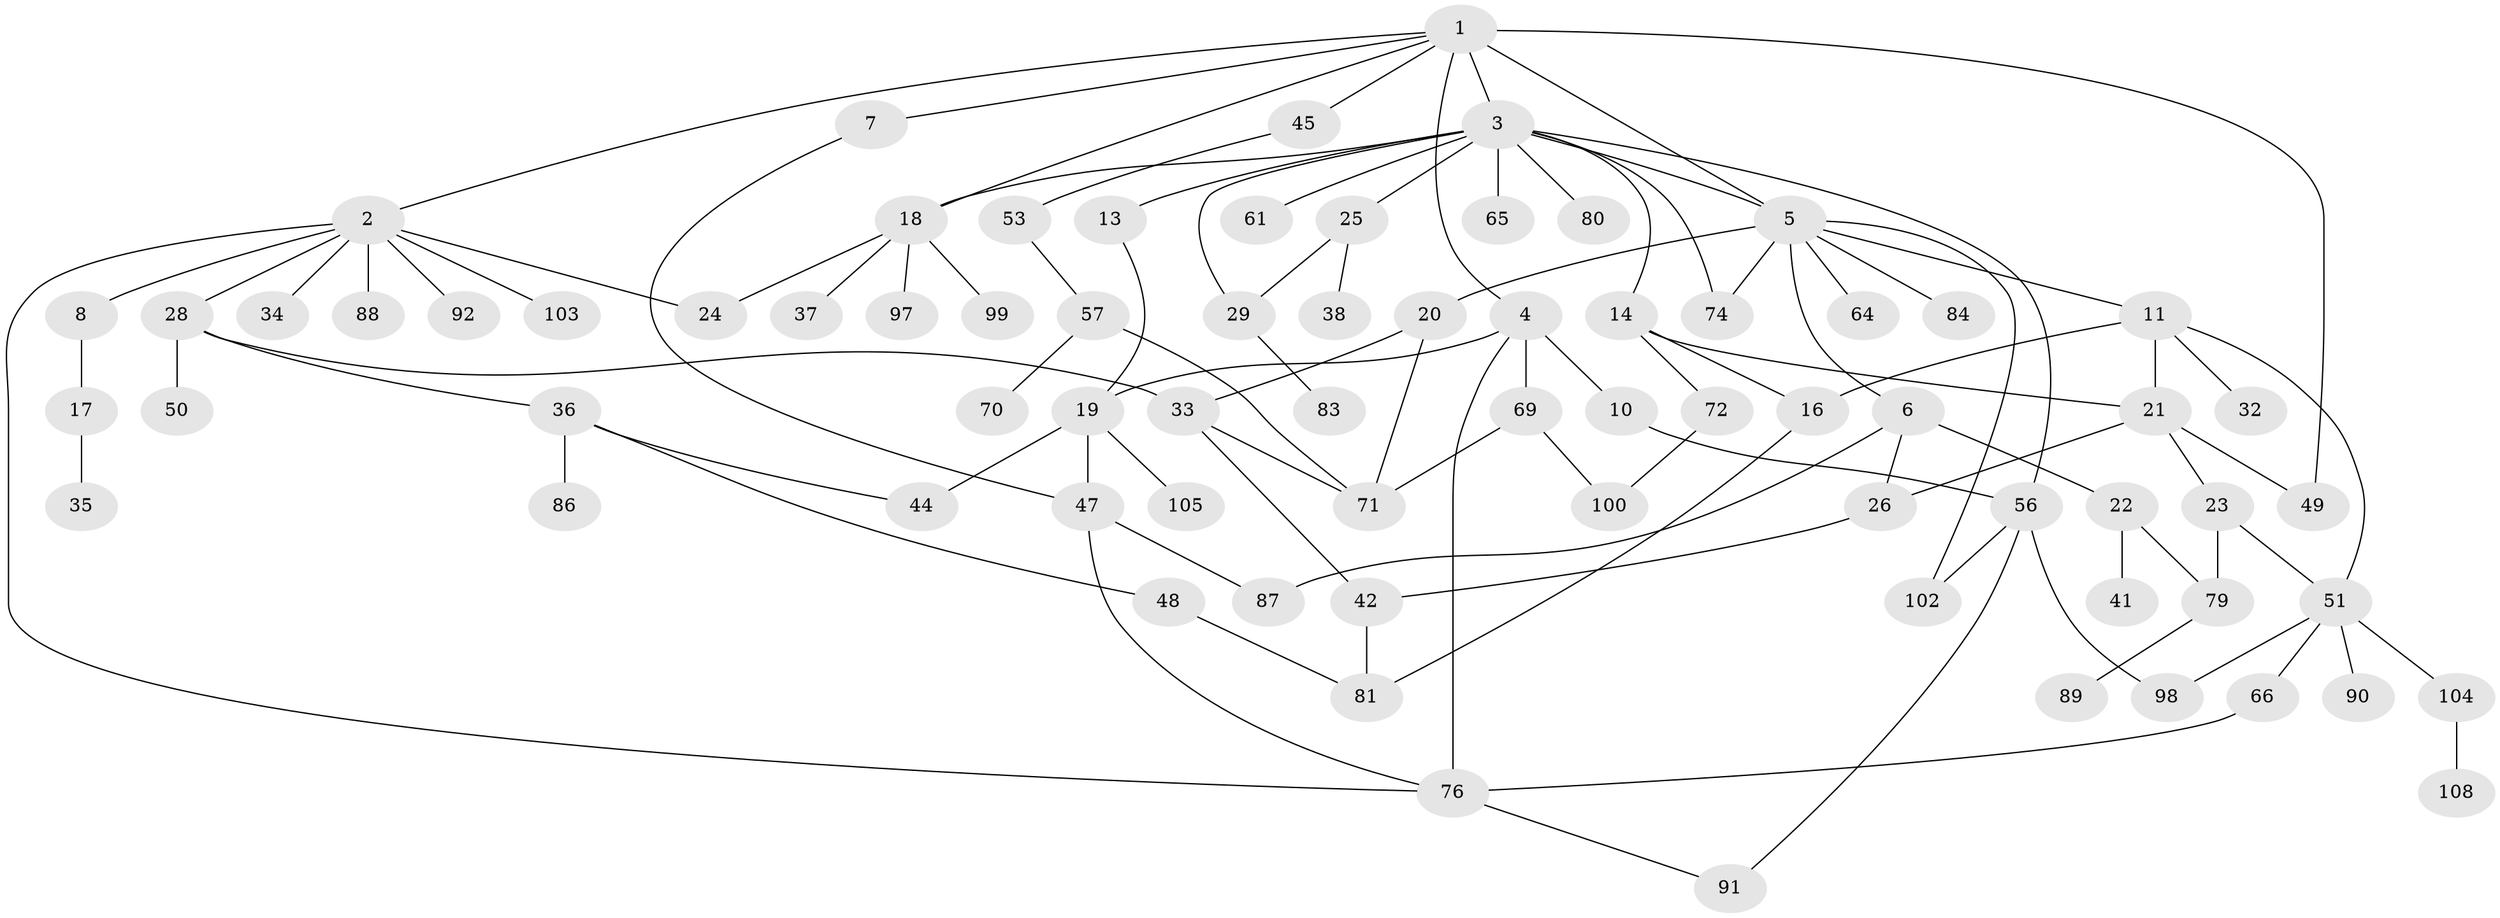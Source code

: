 // Generated by graph-tools (version 1.1) at 2025/23/03/03/25 07:23:32]
// undirected, 75 vertices, 104 edges
graph export_dot {
graph [start="1"]
  node [color=gray90,style=filled];
  1 [super="+9"];
  2 [super="+54"];
  3 [super="+27"];
  4;
  5 [super="+15"];
  6 [super="+52"];
  7 [super="+39"];
  8;
  10 [super="+46"];
  11 [super="+12"];
  13;
  14;
  16 [super="+63"];
  17;
  18 [super="+31"];
  19 [super="+59"];
  20 [super="+43"];
  21 [super="+30"];
  22 [super="+96"];
  23 [super="+82"];
  24 [super="+73"];
  25;
  26;
  28;
  29 [super="+77"];
  32;
  33 [super="+55"];
  34;
  35;
  36 [super="+107"];
  37 [super="+68"];
  38 [super="+40"];
  41;
  42 [super="+75"];
  44 [super="+93"];
  45;
  47;
  48;
  49 [super="+62"];
  50;
  51 [super="+60"];
  53 [super="+67"];
  56 [super="+58"];
  57;
  61;
  64 [super="+101"];
  65;
  66 [super="+94"];
  69;
  70;
  71 [super="+78"];
  72;
  74 [super="+106"];
  76 [super="+85"];
  79 [super="+95"];
  80;
  81;
  83;
  84;
  86;
  87;
  88;
  89;
  90;
  91;
  92;
  97;
  98;
  99;
  100;
  102;
  103;
  104 [super="+109"];
  105;
  108;
  1 -- 2;
  1 -- 3 [weight=2];
  1 -- 4;
  1 -- 7;
  1 -- 18;
  1 -- 5 [weight=2];
  1 -- 45;
  1 -- 49;
  2 -- 8;
  2 -- 24;
  2 -- 28;
  2 -- 34;
  2 -- 92;
  2 -- 103;
  2 -- 88;
  2 -- 76;
  3 -- 5;
  3 -- 13;
  3 -- 14;
  3 -- 25;
  3 -- 61;
  3 -- 65;
  3 -- 74;
  3 -- 80;
  3 -- 56;
  3 -- 18;
  3 -- 29;
  4 -- 10;
  4 -- 69;
  4 -- 76;
  4 -- 19;
  5 -- 6;
  5 -- 11;
  5 -- 64;
  5 -- 84;
  5 -- 102;
  5 -- 20;
  5 -- 74;
  6 -- 22;
  6 -- 26;
  6 -- 87;
  7 -- 47;
  8 -- 17;
  10 -- 56;
  11 -- 32;
  11 -- 51;
  11 -- 16;
  11 -- 21;
  13 -- 19;
  14 -- 21;
  14 -- 72;
  14 -- 16;
  16 -- 81;
  17 -- 35;
  18 -- 99;
  18 -- 24;
  18 -- 97;
  18 -- 37;
  19 -- 105;
  19 -- 47;
  19 -- 44;
  20 -- 33;
  20 -- 71;
  21 -- 23;
  21 -- 26;
  21 -- 49;
  22 -- 41;
  22 -- 79;
  23 -- 79;
  23 -- 51;
  25 -- 29;
  25 -- 38;
  26 -- 42;
  28 -- 33;
  28 -- 36;
  28 -- 50;
  29 -- 83;
  33 -- 42;
  33 -- 71;
  36 -- 44;
  36 -- 48;
  36 -- 86;
  42 -- 81;
  45 -- 53;
  47 -- 87;
  47 -- 76;
  48 -- 81;
  51 -- 66;
  51 -- 98;
  51 -- 104;
  51 -- 90;
  53 -- 57;
  56 -- 102;
  56 -- 91;
  56 -- 98;
  57 -- 70;
  57 -- 71;
  66 -- 76;
  69 -- 71;
  69 -- 100;
  72 -- 100;
  76 -- 91;
  79 -- 89;
  104 -- 108;
}
